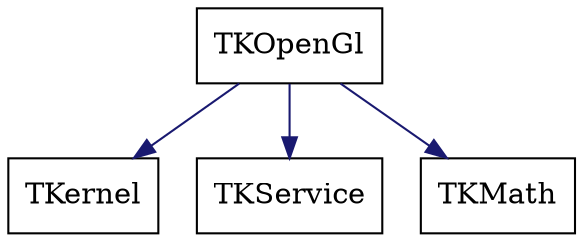 digraph schema_TKOpenGl
{
	TKOpenGl [ URL = "toolkit_tkopengl.html", shape = box ]
	TKernel [ URL = "toolkit_tkernel.html" , shape = box ]
	TKOpenGl -> TKernel [ color = "midnightblue", style = "solid" ]
	TKService [ URL = "toolkit_tkservice.html" , shape = box ]
	TKOpenGl -> TKService [ color = "midnightblue", style = "solid" ]
	TKMath [ URL = "toolkit_tkmath.html" , shape = box ]
	TKOpenGl -> TKMath [ color = "midnightblue", style = "solid" ]
	aspect = 1
}
